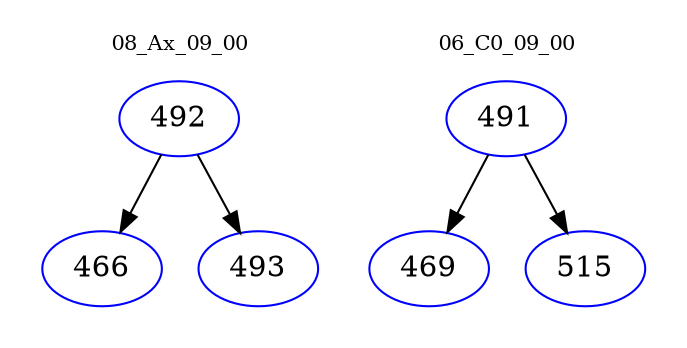 digraph{
subgraph cluster_0 {
color = white
label = "08_Ax_09_00";
fontsize=10;
T0_492 [label="492", color="blue"]
T0_492 -> T0_466 [color="black"]
T0_466 [label="466", color="blue"]
T0_492 -> T0_493 [color="black"]
T0_493 [label="493", color="blue"]
}
subgraph cluster_1 {
color = white
label = "06_C0_09_00";
fontsize=10;
T1_491 [label="491", color="blue"]
T1_491 -> T1_469 [color="black"]
T1_469 [label="469", color="blue"]
T1_491 -> T1_515 [color="black"]
T1_515 [label="515", color="blue"]
}
}
